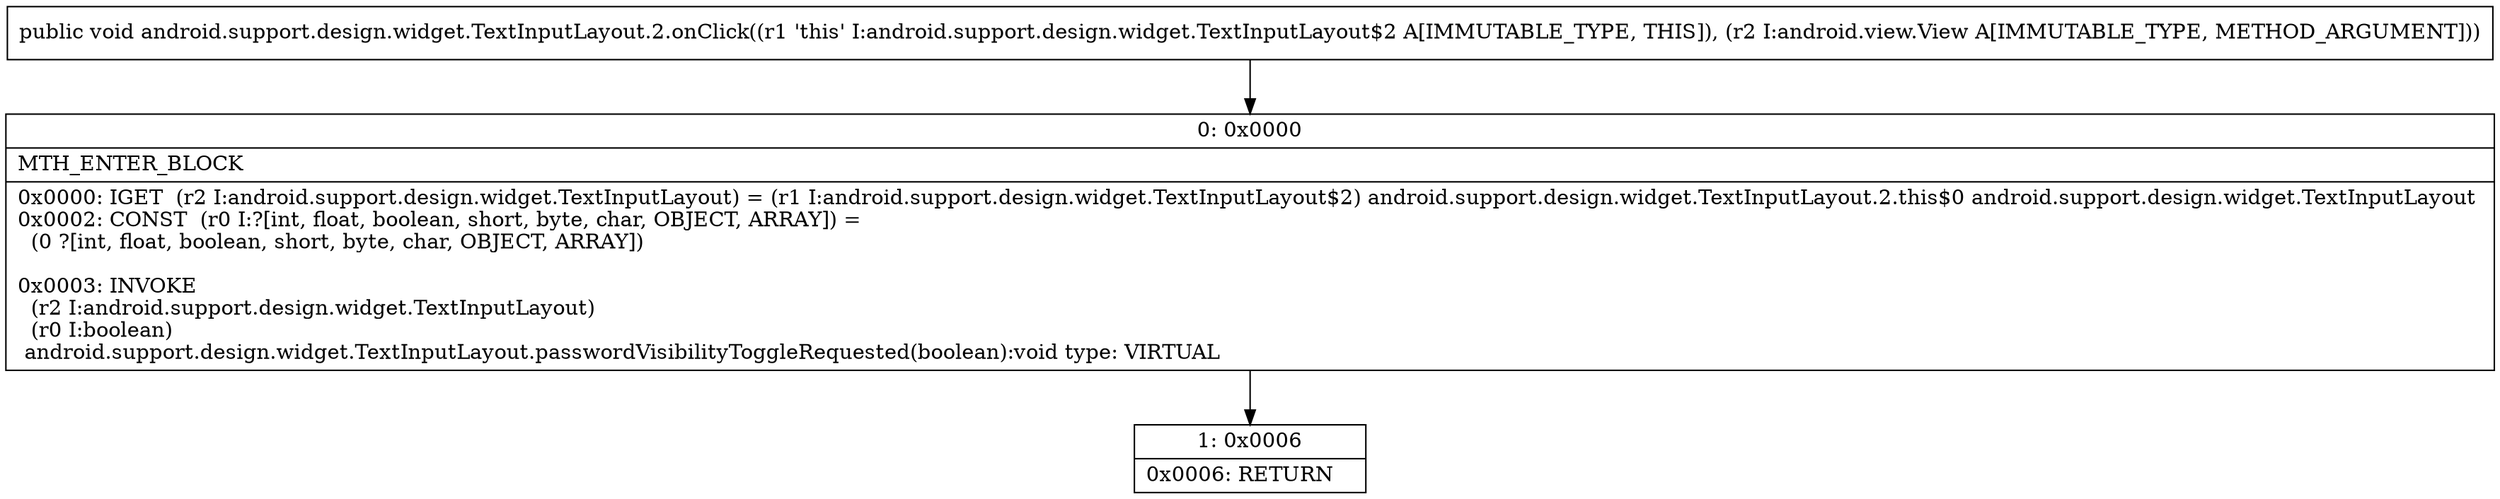 digraph "CFG forandroid.support.design.widget.TextInputLayout.2.onClick(Landroid\/view\/View;)V" {
Node_0 [shape=record,label="{0\:\ 0x0000|MTH_ENTER_BLOCK\l|0x0000: IGET  (r2 I:android.support.design.widget.TextInputLayout) = (r1 I:android.support.design.widget.TextInputLayout$2) android.support.design.widget.TextInputLayout.2.this$0 android.support.design.widget.TextInputLayout \l0x0002: CONST  (r0 I:?[int, float, boolean, short, byte, char, OBJECT, ARRAY]) = \l  (0 ?[int, float, boolean, short, byte, char, OBJECT, ARRAY])\l \l0x0003: INVOKE  \l  (r2 I:android.support.design.widget.TextInputLayout)\l  (r0 I:boolean)\l android.support.design.widget.TextInputLayout.passwordVisibilityToggleRequested(boolean):void type: VIRTUAL \l}"];
Node_1 [shape=record,label="{1\:\ 0x0006|0x0006: RETURN   \l}"];
MethodNode[shape=record,label="{public void android.support.design.widget.TextInputLayout.2.onClick((r1 'this' I:android.support.design.widget.TextInputLayout$2 A[IMMUTABLE_TYPE, THIS]), (r2 I:android.view.View A[IMMUTABLE_TYPE, METHOD_ARGUMENT])) }"];
MethodNode -> Node_0;
Node_0 -> Node_1;
}

